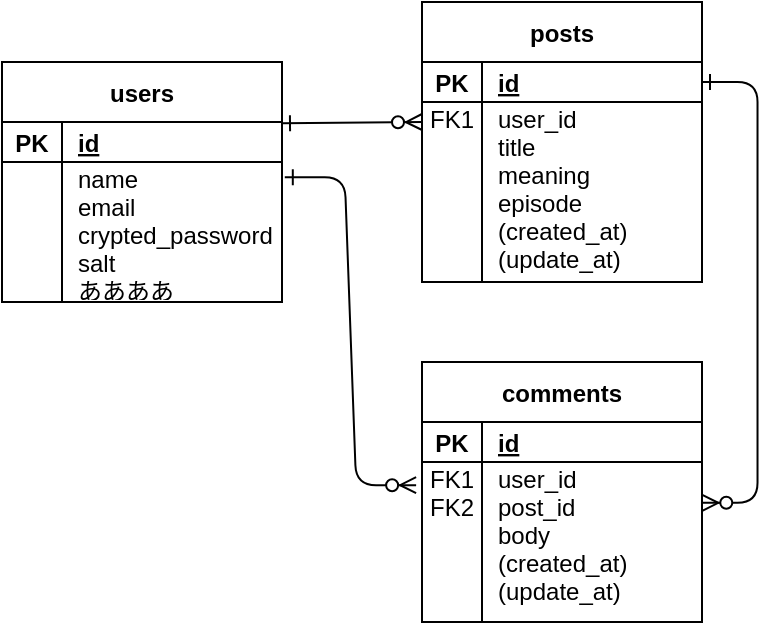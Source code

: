 <mxfile version="25.0.3">
  <diagram id="R2lEEEUBdFMjLlhIrx00" name="Page-1">
    <mxGraphModel dx="1258" dy="841" grid="1" gridSize="10" guides="1" tooltips="1" connect="1" arrows="1" fold="1" page="1" pageScale="1" pageWidth="850" pageHeight="1100" math="0" shadow="0" extFonts="Permanent Marker^https://fonts.googleapis.com/css?family=Permanent+Marker">
      <root>
        <mxCell id="0" />
        <mxCell id="1" parent="0" />
        <mxCell id="s2WaJhAvVjMuJ9kSTZkh-1" value="" style="endArrow=ERzeroToMany;startArrow=ERone;endFill=1;startFill=0;exitX=1;exitY=0.5;exitDx=0;exitDy=0;edgeStyle=elbowEdgeStyle;entryX=1.001;entryY=0.255;entryDx=0;entryDy=0;elbow=horizontal;entryPerimeter=0;" parent="1" source="s2WaJhAvVjMuJ9kSTZkh-11" target="s2WaJhAvVjMuJ9kSTZkh-21" edge="1">
          <mxGeometry width="100" height="100" relative="1" as="geometry">
            <mxPoint x="427.76" y="200" as="sourcePoint" />
            <mxPoint x="410" y="510.24" as="targetPoint" />
            <Array as="points">
              <mxPoint x="457.76" y="360" />
            </Array>
          </mxGeometry>
        </mxCell>
        <mxCell id="s2WaJhAvVjMuJ9kSTZkh-2" value="users" style="shape=table;startSize=30;container=1;collapsible=1;childLayout=tableLayout;fixedRows=1;rowLines=0;fontStyle=1;align=center;resizeLast=1;" parent="1" vertex="1">
          <mxGeometry x="80" y="190" width="140" height="120" as="geometry" />
        </mxCell>
        <mxCell id="s2WaJhAvVjMuJ9kSTZkh-3" value="" style="shape=partialRectangle;collapsible=0;dropTarget=0;pointerEvents=0;fillColor=none;points=[[0,0.5],[1,0.5]];portConstraint=eastwest;top=0;left=0;right=0;bottom=1;" parent="s2WaJhAvVjMuJ9kSTZkh-2" vertex="1">
          <mxGeometry y="30" width="140" height="20" as="geometry" />
        </mxCell>
        <mxCell id="s2WaJhAvVjMuJ9kSTZkh-4" value="PK" style="shape=partialRectangle;overflow=hidden;connectable=0;fillColor=none;top=0;left=0;bottom=0;right=0;fontStyle=1;" parent="s2WaJhAvVjMuJ9kSTZkh-3" vertex="1">
          <mxGeometry width="30" height="20" as="geometry">
            <mxRectangle width="30" height="20" as="alternateBounds" />
          </mxGeometry>
        </mxCell>
        <mxCell id="s2WaJhAvVjMuJ9kSTZkh-5" value="id" style="shape=partialRectangle;overflow=hidden;connectable=0;fillColor=none;top=0;left=0;bottom=0;right=0;align=left;spacingLeft=6;fontStyle=5;" parent="s2WaJhAvVjMuJ9kSTZkh-3" vertex="1">
          <mxGeometry x="30" width="110" height="20" as="geometry">
            <mxRectangle width="110" height="20" as="alternateBounds" />
          </mxGeometry>
        </mxCell>
        <mxCell id="s2WaJhAvVjMuJ9kSTZkh-6" value="" style="shape=partialRectangle;collapsible=0;dropTarget=0;pointerEvents=0;fillColor=none;points=[[0,0.5],[1,0.5]];portConstraint=eastwest;top=0;left=0;right=0;bottom=0;" parent="s2WaJhAvVjMuJ9kSTZkh-2" vertex="1">
          <mxGeometry y="50" width="140" height="70" as="geometry" />
        </mxCell>
        <mxCell id="s2WaJhAvVjMuJ9kSTZkh-7" value="" style="shape=partialRectangle;overflow=hidden;connectable=0;fillColor=none;top=0;left=0;bottom=0;right=0;" parent="s2WaJhAvVjMuJ9kSTZkh-6" vertex="1">
          <mxGeometry width="30" height="70" as="geometry">
            <mxRectangle width="30" height="70" as="alternateBounds" />
          </mxGeometry>
        </mxCell>
        <mxCell id="s2WaJhAvVjMuJ9kSTZkh-8" value="name&#xa;email&#xa;crypted_password&#xa;salt&#xa;ああああ&#xa;" style="shape=partialRectangle;overflow=hidden;connectable=0;fillColor=none;top=0;left=0;bottom=0;right=0;align=left;spacingLeft=6;" parent="s2WaJhAvVjMuJ9kSTZkh-6" vertex="1">
          <mxGeometry x="30" width="110" height="70" as="geometry">
            <mxRectangle width="110" height="70" as="alternateBounds" />
          </mxGeometry>
        </mxCell>
        <mxCell id="s2WaJhAvVjMuJ9kSTZkh-9" value="" style="edgeStyle=entityRelationEdgeStyle;endArrow=ERzeroToMany;startArrow=ERone;endFill=1;startFill=0;entryX=-0.021;entryY=0.145;entryDx=0;entryDy=0;entryPerimeter=0;exitX=1.01;exitY=0.109;exitDx=0;exitDy=0;exitPerimeter=0;" parent="1" source="s2WaJhAvVjMuJ9kSTZkh-6" target="s2WaJhAvVjMuJ9kSTZkh-21" edge="1">
          <mxGeometry width="100" height="100" relative="1" as="geometry">
            <mxPoint x="220" y="230" as="sourcePoint" />
            <mxPoint x="279.86" y="350.88" as="targetPoint" />
          </mxGeometry>
        </mxCell>
        <mxCell id="s2WaJhAvVjMuJ9kSTZkh-10" value="posts" style="shape=table;startSize=30;container=1;collapsible=1;childLayout=tableLayout;fixedRows=1;rowLines=0;fontStyle=1;align=center;resizeLast=1;" parent="1" vertex="1">
          <mxGeometry x="290" y="160" width="140" height="140" as="geometry" />
        </mxCell>
        <mxCell id="s2WaJhAvVjMuJ9kSTZkh-11" value="" style="shape=partialRectangle;collapsible=0;dropTarget=0;pointerEvents=0;fillColor=none;points=[[0,0.5],[1,0.5]];portConstraint=eastwest;top=0;left=0;right=0;bottom=1;" parent="s2WaJhAvVjMuJ9kSTZkh-10" vertex="1">
          <mxGeometry y="30" width="140" height="20" as="geometry" />
        </mxCell>
        <mxCell id="s2WaJhAvVjMuJ9kSTZkh-12" value="PK" style="shape=partialRectangle;overflow=hidden;connectable=0;fillColor=none;top=0;left=0;bottom=0;right=0;fontStyle=1;" parent="s2WaJhAvVjMuJ9kSTZkh-11" vertex="1">
          <mxGeometry width="30" height="20" as="geometry">
            <mxRectangle width="30" height="20" as="alternateBounds" />
          </mxGeometry>
        </mxCell>
        <mxCell id="s2WaJhAvVjMuJ9kSTZkh-13" value="id" style="shape=partialRectangle;overflow=hidden;connectable=0;fillColor=none;top=0;left=0;bottom=0;right=0;align=left;spacingLeft=6;fontStyle=5;" parent="s2WaJhAvVjMuJ9kSTZkh-11" vertex="1">
          <mxGeometry x="30" width="110" height="20" as="geometry">
            <mxRectangle width="110" height="20" as="alternateBounds" />
          </mxGeometry>
        </mxCell>
        <mxCell id="s2WaJhAvVjMuJ9kSTZkh-14" value="" style="shape=partialRectangle;collapsible=0;dropTarget=0;pointerEvents=0;fillColor=none;points=[[0,0.5],[1,0.5]];portConstraint=eastwest;top=0;left=0;right=0;bottom=0;" parent="s2WaJhAvVjMuJ9kSTZkh-10" vertex="1">
          <mxGeometry y="50" width="140" height="90" as="geometry" />
        </mxCell>
        <mxCell id="s2WaJhAvVjMuJ9kSTZkh-15" value="FK1&#xa;&#xa;&#xa;&#xa;&#xa;&#xa;&#xa;&#xa;" style="shape=partialRectangle;overflow=hidden;connectable=0;fillColor=none;top=0;left=0;bottom=0;right=0;" parent="s2WaJhAvVjMuJ9kSTZkh-14" vertex="1">
          <mxGeometry width="30" height="90" as="geometry">
            <mxRectangle width="30" height="90" as="alternateBounds" />
          </mxGeometry>
        </mxCell>
        <mxCell id="s2WaJhAvVjMuJ9kSTZkh-16" value="user_id&#xa;title&#xa;meaning&#xa;episode&#xa;(created_at)&#xa;(update_at)&#xa;&#xa;&#xa;" style="shape=partialRectangle;overflow=hidden;connectable=0;fillColor=none;top=0;left=0;bottom=0;right=0;align=left;spacingLeft=6;" parent="s2WaJhAvVjMuJ9kSTZkh-14" vertex="1">
          <mxGeometry x="30" width="110" height="90" as="geometry">
            <mxRectangle width="110" height="90" as="alternateBounds" />
          </mxGeometry>
        </mxCell>
        <mxCell id="s2WaJhAvVjMuJ9kSTZkh-17" value="comments" style="shape=table;startSize=30;container=1;collapsible=1;childLayout=tableLayout;fixedRows=1;rowLines=0;fontStyle=1;align=center;resizeLast=1;" parent="1" vertex="1">
          <mxGeometry x="290" y="340" width="140" height="130" as="geometry" />
        </mxCell>
        <mxCell id="s2WaJhAvVjMuJ9kSTZkh-18" value="" style="shape=partialRectangle;collapsible=0;dropTarget=0;pointerEvents=0;fillColor=none;points=[[0,0.5],[1,0.5]];portConstraint=eastwest;top=0;left=0;right=0;bottom=1;" parent="s2WaJhAvVjMuJ9kSTZkh-17" vertex="1">
          <mxGeometry y="30" width="140" height="20" as="geometry" />
        </mxCell>
        <mxCell id="s2WaJhAvVjMuJ9kSTZkh-19" value="PK" style="shape=partialRectangle;overflow=hidden;connectable=0;fillColor=none;top=0;left=0;bottom=0;right=0;fontStyle=1;" parent="s2WaJhAvVjMuJ9kSTZkh-18" vertex="1">
          <mxGeometry width="30" height="20" as="geometry">
            <mxRectangle width="30" height="20" as="alternateBounds" />
          </mxGeometry>
        </mxCell>
        <mxCell id="s2WaJhAvVjMuJ9kSTZkh-20" value="id" style="shape=partialRectangle;overflow=hidden;connectable=0;fillColor=none;top=0;left=0;bottom=0;right=0;align=left;spacingLeft=6;fontStyle=5;" parent="s2WaJhAvVjMuJ9kSTZkh-18" vertex="1">
          <mxGeometry x="30" width="110" height="20" as="geometry">
            <mxRectangle width="110" height="20" as="alternateBounds" />
          </mxGeometry>
        </mxCell>
        <mxCell id="s2WaJhAvVjMuJ9kSTZkh-21" value="" style="shape=partialRectangle;collapsible=0;dropTarget=0;pointerEvents=0;fillColor=none;points=[[0,0.5],[1,0.5]];portConstraint=eastwest;top=0;left=0;right=0;bottom=0;" parent="s2WaJhAvVjMuJ9kSTZkh-17" vertex="1">
          <mxGeometry y="50" width="140" height="80" as="geometry" />
        </mxCell>
        <mxCell id="s2WaJhAvVjMuJ9kSTZkh-22" value="FK1&#xa;FK2&#xa;&#xa;&#xa;&#xa;" style="shape=partialRectangle;overflow=hidden;connectable=0;fillColor=none;top=0;left=0;bottom=0;right=0;" parent="s2WaJhAvVjMuJ9kSTZkh-21" vertex="1">
          <mxGeometry width="30" height="80" as="geometry">
            <mxRectangle width="30" height="80" as="alternateBounds" />
          </mxGeometry>
        </mxCell>
        <mxCell id="s2WaJhAvVjMuJ9kSTZkh-23" value="user_id&#xa;post_id&#xa;body&#xa;(created_at)&#xa;(update_at)&#xa;" style="shape=partialRectangle;overflow=hidden;connectable=0;fillColor=none;top=0;left=0;bottom=0;right=0;align=left;spacingLeft=6;" parent="s2WaJhAvVjMuJ9kSTZkh-21" vertex="1">
          <mxGeometry x="30" width="110" height="80" as="geometry">
            <mxRectangle width="110" height="80" as="alternateBounds" />
          </mxGeometry>
        </mxCell>
        <mxCell id="s2WaJhAvVjMuJ9kSTZkh-24" value="" style="endArrow=ERzeroToMany;startArrow=ERone;endFill=1;startFill=0;" parent="1" edge="1">
          <mxGeometry width="100" height="100" relative="1" as="geometry">
            <mxPoint x="220" y="220.64" as="sourcePoint" />
            <mxPoint x="290" y="220" as="targetPoint" />
          </mxGeometry>
        </mxCell>
      </root>
    </mxGraphModel>
  </diagram>
</mxfile>
